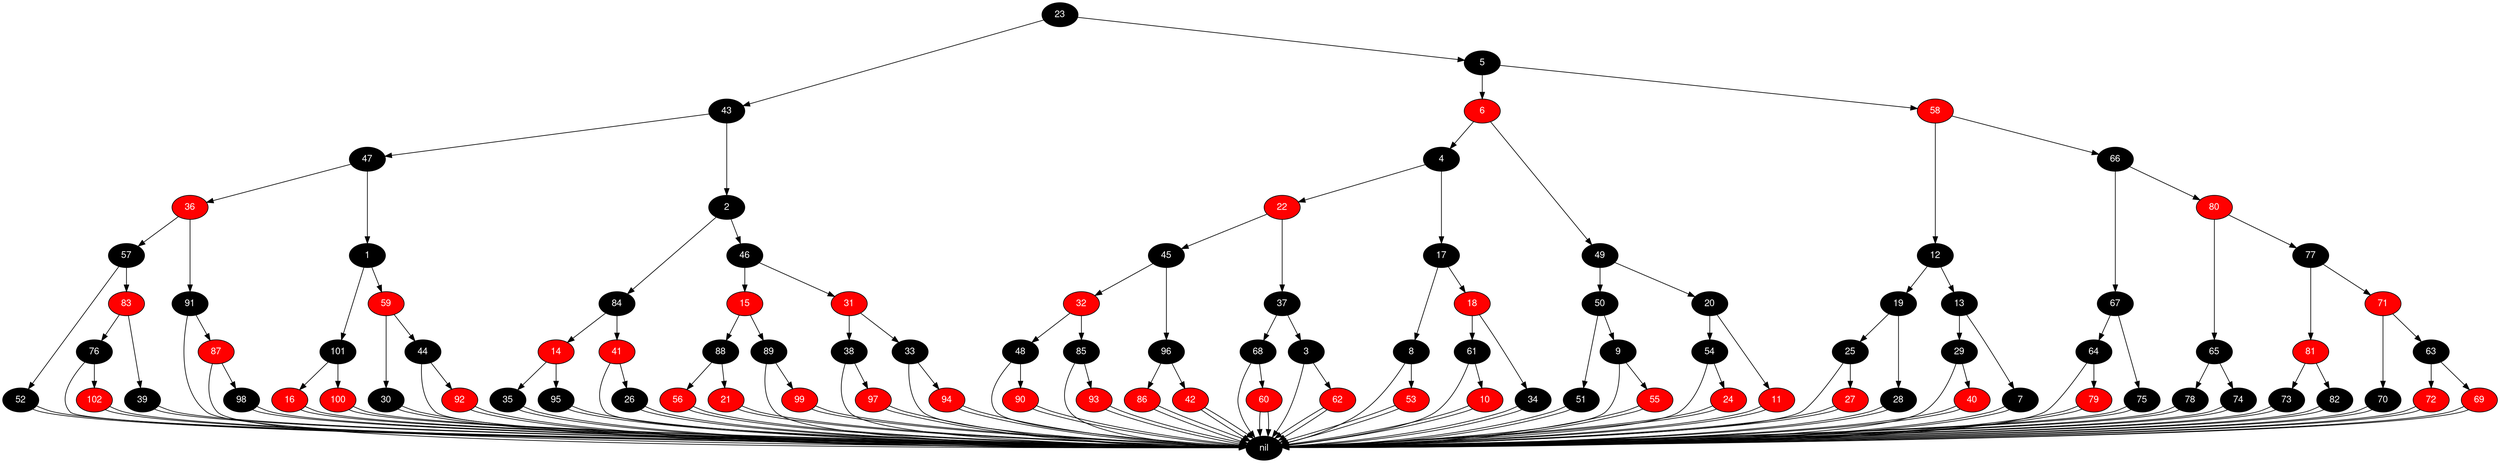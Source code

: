 digraph RB_Teste {
	node [fontname="Helvetica,Arial,sans-serif" style="filled"]
	edge [fontname="Helvetica,Arial,sans-serif" color="black"]

	{
		node [fillcolor=" black" fontcolor=" white"] nil 
		node [fillcolor=" black" fontcolor=" white"] 23 
		node [fillcolor=" black" fontcolor=" white"] 43 
		node [fillcolor=" black" fontcolor=" white"] 47 
		node [fillcolor=" red" fontcolor=" white"] 36 
		node [fillcolor=" black" fontcolor=" white"] 57 
		node [fillcolor=" black" fontcolor=" white"] 52 
		node [fillcolor=" red" fontcolor=" white"] 83 
		node [fillcolor=" black" fontcolor=" white"] 76 
		node [fillcolor=" red" fontcolor=" white"] 102 
		node [fillcolor=" black" fontcolor=" white"] 39 
		node [fillcolor=" black" fontcolor=" white"] 91 
		node [fillcolor=" red" fontcolor=" white"] 87 
		node [fillcolor=" black" fontcolor=" white"] 98 
		node [fillcolor=" black" fontcolor=" white"] 1 
		node [fillcolor=" black" fontcolor=" white"] 101 
		node [fillcolor=" red" fontcolor=" white"] 16 
		node [fillcolor=" red" fontcolor=" white"] 100 
		node [fillcolor=" red" fontcolor=" white"] 59 
		node [fillcolor=" black" fontcolor=" white"] 30 
		node [fillcolor=" black" fontcolor=" white"] 44 
		node [fillcolor=" red" fontcolor=" white"] 92 
		node [fillcolor=" black" fontcolor=" white"] 2 
		node [fillcolor=" black" fontcolor=" white"] 84 
		node [fillcolor=" red" fontcolor=" white"] 14 
		node [fillcolor=" black" fontcolor=" white"] 35 
		node [fillcolor=" black" fontcolor=" white"] 95 
		node [fillcolor=" red" fontcolor=" white"] 41 
		node [fillcolor=" black" fontcolor=" white"] 26 
		node [fillcolor=" black" fontcolor=" white"] 46 
		node [fillcolor=" red" fontcolor=" white"] 15 
		node [fillcolor=" black" fontcolor=" white"] 88 
		node [fillcolor=" red" fontcolor=" white"] 56 
		node [fillcolor=" red" fontcolor=" white"] 21 
		node [fillcolor=" black" fontcolor=" white"] 89 
		node [fillcolor=" red" fontcolor=" white"] 99 
		node [fillcolor=" red" fontcolor=" white"] 31 
		node [fillcolor=" black" fontcolor=" white"] 38 
		node [fillcolor=" red" fontcolor=" white"] 97 
		node [fillcolor=" black" fontcolor=" white"] 33 
		node [fillcolor=" red" fontcolor=" white"] 94 
		node [fillcolor=" black" fontcolor=" white"] 5 
		node [fillcolor=" red" fontcolor=" white"] 6 
		node [fillcolor=" black" fontcolor=" white"] 4 
		node [fillcolor=" red" fontcolor=" white"] 22 
		node [fillcolor=" black" fontcolor=" white"] 45 
		node [fillcolor=" red" fontcolor=" white"] 32 
		node [fillcolor=" black" fontcolor=" white"] 48 
		node [fillcolor=" red" fontcolor=" white"] 90 
		node [fillcolor=" black" fontcolor=" white"] 85 
		node [fillcolor=" red" fontcolor=" white"] 93 
		node [fillcolor=" black" fontcolor=" white"] 96 
		node [fillcolor=" red" fontcolor=" white"] 86 
		node [fillcolor=" red" fontcolor=" white"] 42 
		node [fillcolor=" black" fontcolor=" white"] 37 
		node [fillcolor=" black" fontcolor=" white"] 68 
		node [fillcolor=" red" fontcolor=" white"] 60 
		node [fillcolor=" black" fontcolor=" white"] 3 
		node [fillcolor=" red" fontcolor=" white"] 62 
		node [fillcolor=" black" fontcolor=" white"] 17 
		node [fillcolor=" black" fontcolor=" white"] 8 
		node [fillcolor=" red" fontcolor=" white"] 53 
		node [fillcolor=" red" fontcolor=" white"] 18 
		node [fillcolor=" black" fontcolor=" white"] 61 
		node [fillcolor=" red" fontcolor=" white"] 10 
		node [fillcolor=" black" fontcolor=" white"] 34 
		node [fillcolor=" black" fontcolor=" white"] 49 
		node [fillcolor=" black" fontcolor=" white"] 50 
		node [fillcolor=" black" fontcolor=" white"] 51 
		node [fillcolor=" black" fontcolor=" white"] 9 
		node [fillcolor=" red" fontcolor=" white"] 55 
		node [fillcolor=" black" fontcolor=" white"] 20 
		node [fillcolor=" black" fontcolor=" white"] 54 
		node [fillcolor=" red" fontcolor=" white"] 24 
		node [fillcolor=" red" fontcolor=" white"] 11 
		node [fillcolor=" red" fontcolor=" white"] 58 
		node [fillcolor=" black" fontcolor=" white"] 12 
		node [fillcolor=" black" fontcolor=" white"] 19 
		node [fillcolor=" black" fontcolor=" white"] 25 
		node [fillcolor=" red" fontcolor=" white"] 27 
		node [fillcolor=" black" fontcolor=" white"] 28 
		node [fillcolor=" black" fontcolor=" white"] 13 
		node [fillcolor=" black" fontcolor=" white"] 29 
		node [fillcolor=" red" fontcolor=" white"] 40 
		node [fillcolor=" black" fontcolor=" white"] 7 
		node [fillcolor=" black" fontcolor=" white"] 66 
		node [fillcolor=" black" fontcolor=" white"] 67 
		node [fillcolor=" black" fontcolor=" white"] 64 
		node [fillcolor=" red" fontcolor=" white"] 79 
		node [fillcolor=" black" fontcolor=" white"] 75 
		node [fillcolor=" red" fontcolor=" white"] 80 
		node [fillcolor=" black" fontcolor=" white"] 65 
		node [fillcolor=" black" fontcolor=" white"] 78 
		node [fillcolor=" black" fontcolor=" white"] 74 
		node [fillcolor=" black" fontcolor=" white"] 77 
		node [fillcolor=" red" fontcolor=" white"] 81 
		node [fillcolor=" black" fontcolor=" white"] 73 
		node [fillcolor=" black" fontcolor=" white"] 82 
		node [fillcolor=" red" fontcolor=" white"] 71 
		node [fillcolor=" black" fontcolor=" white"] 70 
		node [fillcolor=" black" fontcolor=" white"] 63 
		node [fillcolor=" red" fontcolor=" white"] 72 
		node [fillcolor=" red" fontcolor=" white"] 69 
	}

	23 -> 43 
	23 -> 5 
	43 -> 47 
	43 -> 2 
	47 -> 36 
	47 -> 1 
	36 -> 57 
	36 -> 91 
	57 -> 52 
	57 -> 83 
	52 -> nil 
	52 -> nil 
	83 -> 76 
	83 -> 39 
	76 -> 102 
	76 -> nil 
	102 -> nil 
	102 -> nil 
	39 -> nil 
	39 -> nil 
	91 -> 87 
	91 -> nil 
	87 -> 98 
	87 -> nil 
	98 -> nil 
	98 -> nil 
	1 -> 101 
	1 -> 59 
	101 -> 16 
	101 -> 100 
	16 -> nil 
	16 -> nil 
	100 -> nil 
	100 -> nil 
	59 -> 30 
	59 -> 44 
	30 -> nil 
	30 -> nil 
	44 -> 92 
	44 -> nil 
	92 -> nil 
	92 -> nil 
	2 -> 84 
	2 -> 46 
	84 -> 14 
	84 -> 41 
	14 -> 35 
	14 -> 95 
	35 -> nil 
	35 -> nil 
	95 -> nil 
	95 -> nil 
	41 -> 26 
	41 -> nil 
	26 -> nil 
	26 -> nil 
	46 -> 15 
	46 -> 31 
	15 -> 88 
	15 -> 89 
	88 -> 56 
	88 -> 21 
	56 -> nil 
	56 -> nil 
	21 -> nil 
	21 -> nil 
	89 -> 99 
	89 -> nil 
	99 -> nil 
	99 -> nil 
	31 -> 38 
	31 -> 33 
	38 -> 97 
	38 -> nil 
	97 -> nil 
	97 -> nil 
	33 -> 94 
	33 -> nil 
	94 -> nil 
	94 -> nil 
	5 -> 6 
	5 -> 58 
	6 -> 4 
	6 -> 49 
	4 -> 22 
	4 -> 17 
	22 -> 45 
	22 -> 37 
	45 -> 32 
	45 -> 96 
	32 -> 48 
	32 -> 85 
	48 -> 90 
	48 -> nil 
	90 -> nil 
	90 -> nil 
	85 -> 93 
	85 -> nil 
	93 -> nil 
	93 -> nil 
	96 -> 86 
	96 -> 42 
	86 -> nil 
	86 -> nil 
	42 -> nil 
	42 -> nil 
	37 -> 68 
	37 -> 3 
	68 -> 60 
	68 -> nil 
	60 -> nil 
	60 -> nil 
	3 -> 62 
	3 -> nil 
	62 -> nil 
	62 -> nil 
	17 -> 8 
	17 -> 18 
	8 -> 53 
	8 -> nil 
	53 -> nil 
	53 -> nil 
	18 -> 61 
	18 -> 34 
	61 -> 10 
	61 -> nil 
	10 -> nil 
	10 -> nil 
	34 -> nil 
	34 -> nil 
	49 -> 50 
	49 -> 20 
	50 -> 51 
	50 -> 9 
	51 -> nil 
	51 -> nil 
	9 -> 55 
	9 -> nil 
	55 -> nil 
	55 -> nil 
	20 -> 54 
	20 -> 11 
	54 -> 24 
	54 -> nil 
	24 -> nil 
	24 -> nil 
	11 -> nil 
	11 -> nil 
	58 -> 12 
	58 -> 66 
	12 -> 19 
	12 -> 13 
	19 -> 25 
	19 -> 28 
	25 -> 27 
	25 -> nil 
	27 -> nil 
	27 -> nil 
	28 -> nil 
	28 -> nil 
	13 -> 29 
	13 -> 7 
	29 -> 40 
	29 -> nil 
	40 -> nil 
	40 -> nil 
	7 -> nil 
	7 -> nil 
	66 -> 67 
	66 -> 80 
	67 -> 64 
	67 -> 75 
	64 -> 79 
	64 -> nil 
	79 -> nil 
	79 -> nil 
	75 -> nil 
	75 -> nil 
	80 -> 65 
	80 -> 77 
	65 -> 78 
	65 -> 74 
	78 -> nil 
	78 -> nil 
	74 -> nil 
	74 -> nil 
	77 -> 81 
	77 -> 71 
	81 -> 73 
	81 -> 82 
	73 -> nil 
	73 -> nil 
	82 -> nil 
	82 -> nil 
	71 -> 70 
	71 -> 63 
	70 -> nil 
	70 -> nil 
	63 -> 72 
	63 -> 69 
	72 -> nil 
	72 -> nil 
	69 -> nil 
	69 -> nil 
}
